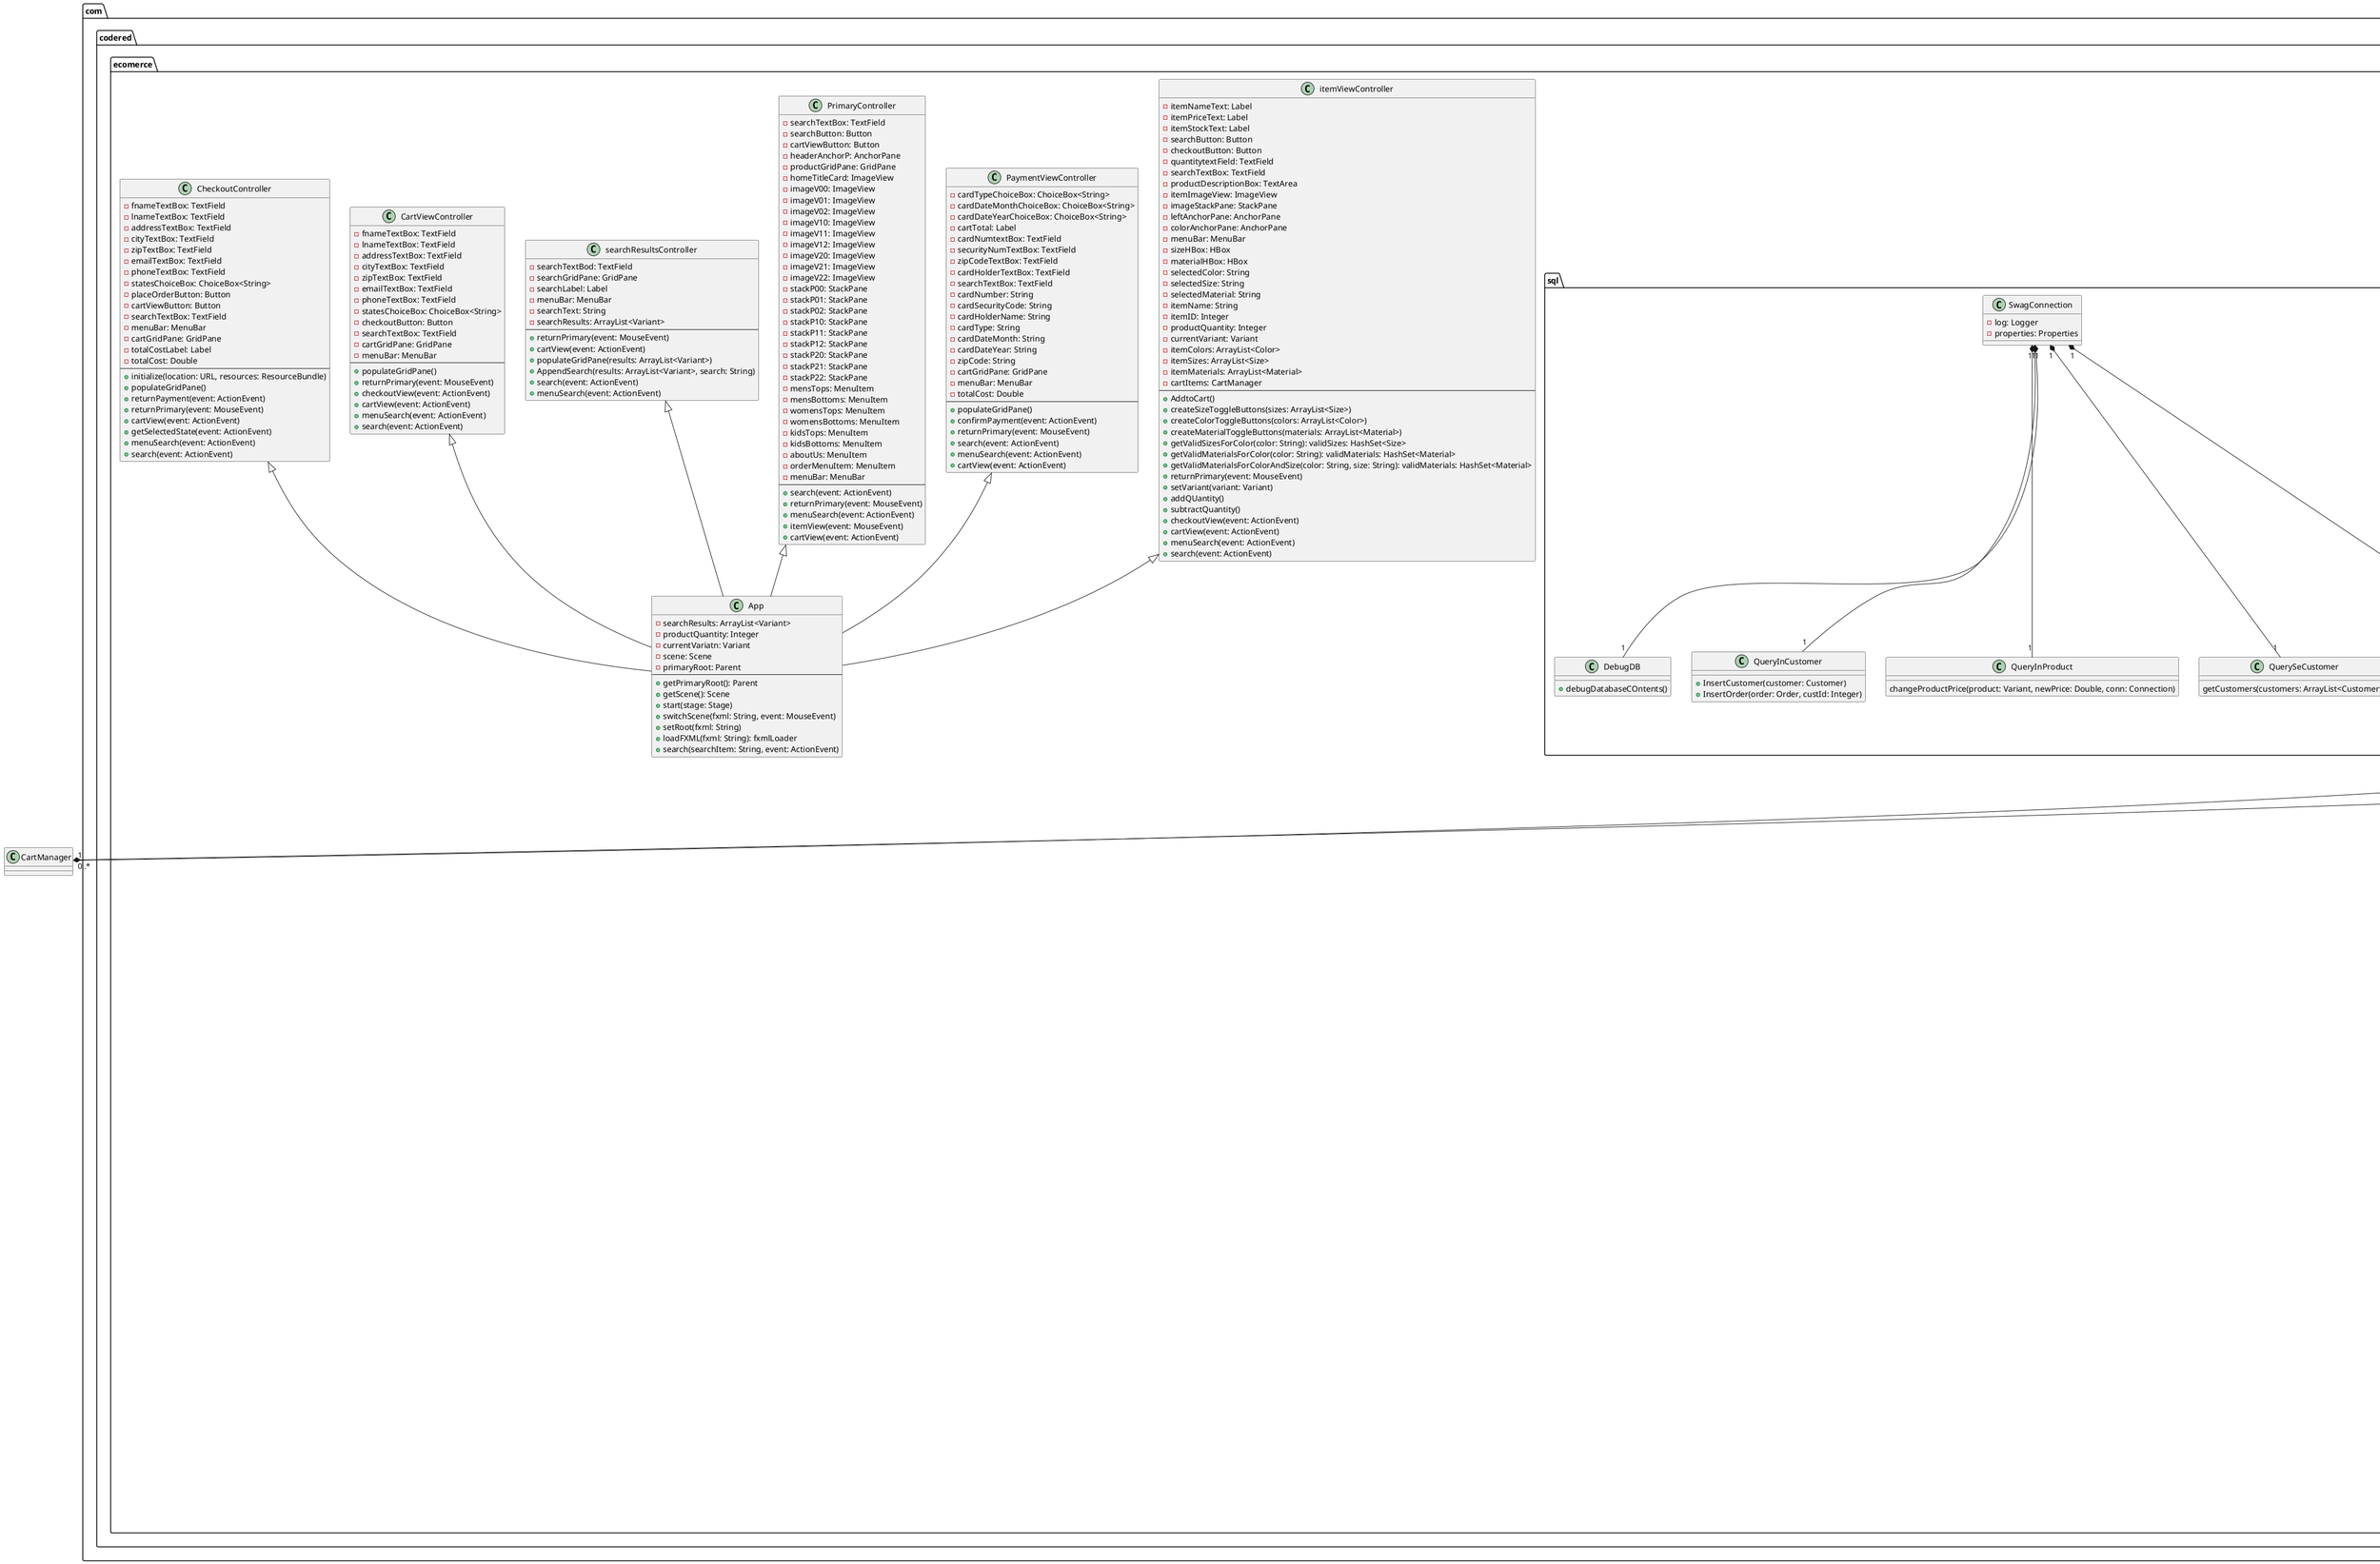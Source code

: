 @startuml diagram

package "com.codered.ecomerce.model"
{
    class Account 
    {
        - customerId: String
        - password: String
        - userName: String
        - email: String
        - methods: List<PayMethod>
        --
        + Account(customerId, password, userName)
    }

    class CartItem
    {
        - Product: product
        - quantity: int
        - selectedColor: String
        - selectedSize: String
        --
        + CartItem(product, quantity, selectedColor, selectedSize)
    }

    class CentralShoppingSystem
    {
        - products: ArrayList<Product>
        - searchResults: ArrayList<Product>
        - CentralShoppingSystem: instance
        --
        - CentralShoppingSystem()
        + getInstance(): CentralShoppingSystem
        + main(args: String[])
        + Browse(search: String): ArrayList<Product>
        + initializeProducts()
        + Checkout(orderItems: ArrayList<CartItem>, Payment: payment, Customer: customer)
    }

    class CreditCard
    {
        - cvc: Integer
        - expire: Integer
        - name: String
        - address: String
    }

    class Customer
    {
        - firstName: String
        - lastName: String
        - account: Account
        - id: Integer
        - shippingAddress: String
        - emailAddress: String
        - phoneNumber: String
        - order: ArrayList<Order>
        - createdAt: LocalDateTime
        --
        + Customer(firstName, lastName, id, emailAddress)
        + updateInfo(shippingAddress, phoneNumber, emailAddress)
    }

    class CustomerManager
    {
        - currentCustomer: Customer

        + clearCustomer()
    }

    class EmailSender
    {
        - email: String
        - subject: String
        - message: String
        --
        + EmailSender(email, subject, message)
        + sendEmail(recipient: String, subject: String, messageBody: String)
    }

    class Order
    {
        - orderID: String
        - customer: Customer
        - orderItems: LinknedList<Variant>
        - OrderStatus: enum
        - orderCount: Integer
        - orderDate: LocalDateTime
        --
        + Order(customer, orderItems, orderCount, orderDate)
        + generateOrderID(customer: Customer): String
    }

    class PayMethod
    {
        accountID: Double
        customerID: Integer
        type: PaymentType
    }
    
    class Product
    {
        - cl: ArrayList<Color>
        - mt: ArrayList<Material>
        - sz: ArrayList<Size>
        - name: String
        - brandID: Integer
        - categoryID: Integer
        - basePrice: Double
        - variants: ArrayList<Variant>
        --
        + Product(id, Name, BrandID, CategoryID, conn: Connection)
        + fetchVariants(conn: Connection)
    }

    class Variant
    {
        - id: Integer
        - cl: Color
        - mt: Material
        - sz: Size
        - stock: Integer
        - price: Double
        - category: String
        --
        + Variant(id, cl, mt, sz, stock, price)
        + updateStock(change: Integer)
        + changePrice(newPrice: Double)
    }
}

package "com.codered.ecomerce.enums"
{
    enum Brand
    {
        INIT
        SUBVERSE
        PSYPHI
        EMPRESS
        CODEX
        OTA_KUN
        RIP_N_TONE
        AZURE_PILL
        SCARLET_PILL
        JUST_UNDER_NORMAL
        --
        + fromLabel(label: String): Brand
        + getLabel(): String
        + close(): void
    }

    enum Category
    {
        INIT
        T_SHIRT
        HOODIE
        JACKET
        TANK_TOP
        SWEATER
        SHIRT
        VEST
        LONG_SLEEVE
        PANTS
        CROP_TOP
        SUIT_JACKET
        DRESS_SHIRT
        TROUSERS
        BLAZER
        DRESS
        BLOUSE
        SKIRT
        GOWN
        TUNIC
        CAPE
        SWEATPANTS
        YUKATA
        FLANNEL
        TURTLENECK
        SHORTS
        TOP
        --
        + fromLabel(label: String): Category
        + getLabel(): String
        + close(): void
    }

    enum Color
    {
        BLUE
        GREEN
        RED
        YELLOW
        PURPLE
        PINK
        SALMON
        BROWN
        WHITE
        BLACK
        FUCHSIA
        CORAL_BLUE_NO_5
        EGG_SHELL
        NAVY
        MAJENTA
        GREY
        CYAN
        ORANGE
        RAINBOW
        SILVER
        GOLD
        SLATE
        COBALT
        STEEL
        GRAPHITE
        CRIMSON
        --
        + close(): void
    }

    enum Material
    {
        LEATHER
        COTTON
        LINEN
        POLYESTER
        SILK
        SUADE
        QUATEROID
        PLASTIC
        LED
        SPANDEX
        FLEECE
        DEMIN
        CANVAS
        VELVET
        WOOL
        FLANNEL
        --
        + close(): void
    }

    enum PaymentType
    {
        VISA
        MASTERCARD
        PAY_PAL
        APPLE_PAY
        DEBIT
        CASH_APP
        ZELLE
    }

    enum Size
    {
        M
        S
        L
        XL
        XS
        XM
        XXL
        XXS
        XXM
        XXXL
        XXXS
        XXXM
        --
        + close(): void
    }
}

package "com.codered.ecomerce.sql"
{
    class DebugDB
    {
        + debugDatabaseCOntents()
    }

    class QueryInCustomer
    {
        + InsertCustomer(customer: Customer)
        + InsertOrder(order: Order, custId: Integer)
    }

    class QueryInProduct
    {
        changeProductPrice(product: Variant, newPrice: Double, conn: Connection)
    }

    class QuerySeCustomer
    {
        getCustomers(customers: ArrayList<Customer>)
    }

    class SearchProducts
    {
        - search: String
        - limit: Integer
        --
        + SearchProducts()
        + Search(srh: String): ArrayList<Variant>
        + CompoundSearchHelper(token: E, searchResults: ArrayList<Variant>)
        + ReduceToOneVariantPerProduct(variants: ArrayList<Variant>)
        + NameSearchHelper(token: String, searchResults: ArrayList<Variant>)
        + levenshteinDistance(s1: String, s2: String): Integer
        + isFuzzyMatch(productName: String, token: String): Boolean
        + getProductMap(): HashMap<Integer, Product>: HashMap<Integer, Product>
    }  

    class SwagConnection
    {
        - log: Logger
        - properties: Properties
    }  
}

package "com.codered.ecomerce"
{
    class App
    {
        - searchResults: ArrayList<Variant>
        - productQuantity: Integer
        - currentVariatn: Variant
        - scene: Scene
        - primaryRoot: Parent
        --
        + getPrimaryRoot(): Parent
        + getScene(): Scene
        + start(stage: Stage)
        + switchScene(fxml: String, event: MouseEvent)
        + setRoot(fxml: String)
        + loadFXML(fxml: String): fxmlLoader
        + search(searchItem: String, event: ActionEvent)
    }

    class CartViewController
    {
        - fnameTextBox: TextField
        - lnameTextBox: TextField
        - addressTextBox: TextField
        - cityTextBox: TextField
        - zipTextBox: TextField
        - emailTextBox: TextField
        - phoneTextBox: TextField
        - statesChoiceBox: ChoiceBox<String>
        - checkoutButton: Button
        - searchTextBox: TextField
        - cartGridPane: GridPane
        - menuBar: MenuBar
        --
        + populateGridPane()
        + returnPrimary(event: MouseEvent)
        + checkoutView(event: ActionEvent)
        + cartView(event: ActionEvent)
        + menuSearch(event: ActionEvent)
        + search(event: ActionEvent)
    }

    class CheckoutController
    {
        - fnameTextBox: TextField
        - lnameTextBox: TextField
        - addressTextBox: TextField
        - cityTextBox: TextField
        - zipTextBox: TextField
        - emailTextBox: TextField
        - phoneTextBox: TextField
        - statesChoiceBox: ChoiceBox<String>
        - placeOrderButton: Button
        - cartViewButton: Button
        - searchTextBox: TextField
        - menuBar: MenuBar
        - cartGridPane: GridPane
        - totalCostLabel: Label
        - totalCost: Double
        --
        + initialize(location: URL, resources: ResourceBundle)
        + populateGridPane()
        + returnPayment(event: ActionEvent)
        + returnPrimary(event: MouseEvent)
        + cartView(event: ActionEvent)
        + getSelectedState(event: ActionEvent)
        + menuSearch(event: ActionEvent)
        + search(event: ActionEvent)
    }

    class itemViewController
    {
        - itemNameText: Label
        - itemPriceText: Label
        - itemStockText: Label
        - searchButton: Button
        - checkoutButton: Button
        - quantitytextField: TextField
        - searchTextBox: TextField
        - productDescriptionBox: TextArea
        - itemImageView: ImageView
        - imageStackPane: StackPane
        - leftAnchorPane: AnchorPane
        - colorAnchorPane: AnchorPane
        - menuBar: MenuBar
        - sizeHBox: HBox
        - materialHBox: HBox
        - selectedColor: String
        - selectedSize: String
        - selectedMaterial: String
        - itemName: String
        - itemID: Integer
        - productQuantity: Integer
        - currentVariant: Variant
        - itemColors: ArrayList<Color>
        - itemSizes: ArrayList<Size>
        - itemMaterials: ArrayList<Material>
        - cartItems: CartManager
        --
        + AddtoCart()
        + createSizeToggleButtons(sizes: ArrayList<Size>)
        + createColorToggleButtons(colors: ArrayList<Color>)
        + createMaterialToggleButtons(materials: ArrayList<Material>)
        + getValidSizesForColor(color: String): validSizes: HashSet<Size>
        + getValidMaterialsForColor(color: String): validMaterials: HashSet<Material>
        + getValidMaterialsForColorAndSize(color: String, size: String): validMaterials: HashSet<Material>
        + returnPrimary(event: MouseEvent)
        + setVariant(variant: Variant)
        + addQUantity()
        + subtractQuantity()
        + checkoutView(event: ActionEvent)
        + cartView(event: ActionEvent)
        + menuSearch(event: ActionEvent)
        + search(event: ActionEvent)
    }

    class PaymentViewController
    {
        - cardTypeChoiceBox: ChoiceBox<String>
        - cardDateMonthChoiceBox: ChoiceBox<String>
        - cardDateYearChoiceBox: ChoiceBox<String>
        - cartTotal: Label
        - cardNumtextBox: TextField
        - securityNumTextBox: TextField
        - zipCodeTextBox: TextField
        - cardHolderTextBox: TextField
        - searchTextBox: TextField
        - cardNumber: String
        - cardSecurityCode: String
        - cardHolderName: String
        - cardType: String
        - cardDateMonth: String
        - cardDateYear: String
        - zipCode: String
        - cartGridPane: GridPane
        - menuBar: MenuBar
        - totalCost: Double
        --
        + populateGridPane()
        + confirmPayment(event: ActionEvent)
        + returnPrimary(event: MouseEvent)
        + search(event: ActionEvent)
        + menuSearch(event: ActionEvent)
        + cartView(event: ActionEvent) 
    }

    class PrimaryController
    {
        - searchTextBox: TextField
        - searchButton: Button
        - cartViewButton: Button
        - headerAnchorP: AnchorPane
        - productGridPane: GridPane
        - homeTitleCard: ImageView
        - imageV00: ImageView
        - imageV01: ImageView
        - imageV02: ImageView
        - imageV10: ImageView
        - imageV11: ImageView
        - imageV12: ImageView
        - imageV20: ImageView
        - imageV21: ImageView
        - imageV22: ImageView
        - stackP00: StackPane
        - stackP01: StackPane
        - stackP02: StackPane
        - stackP10: StackPane
        - stackP11: StackPane
        - stackP12: StackPane
        - stackP20: StackPane
        - stackP21: StackPane
        - stackP22: StackPane
        - mensTops: MenuItem
        - mensBottoms: MenuItem
        - womensTops: MenuItem
        - womensBottoms: MenuItem
        - kidsTops: MenuItem
        - kidsBottoms: MenuItem
        - aboutUs: MenuItem
        - orderMenuItem: MenuItem
        - menuBar: MenuBar
        --
        + search(event: ActionEvent)
        + returnPrimary(event: MouseEvent)
        + menuSearch(event: ActionEvent)
        + itemView(event: MouseEvent)
        + cartView(event: ActionEvent)
    }

    class searchResultsController
    {
        - searchTextBod: TextField
        - searchGridPane: GridPane
        - searchLabel: Label
        - menuBar: MenuBar
        - searchText: String
        - searchResults: ArrayList<Variant>
        --
        + returnPrimary(event: MouseEvent)
        + cartView(event: ActionEvent)
        + populateGridPane(results: ArrayList<Variant>)
        + AppendSearch(results: ArrayList<Variant>, search: String)
        + search(event: ActionEvent)
        + menuSearch(event: ActionEvent)
    }
}

Customer "1" *-- "1" Account
Customer "1" *-- "*.." Order
Customer "1" *-- "1" CustomerManager
Order "1" *-- "0..*" Variant
Account "1" *-- "0..*" PayMethod
CartItem "1" *-- "1" Product
CentralShoppingSystem "1" *-- "0..*" Product
CentralShoppingSystem "1" *-- "0..*" CartManager
Product "1" *-- "0..*" Variant
CartManager "1" *-- "0..*" CartItem
EmailSender "1" *-- "1" Customer
CreditCard "1" *-- "1" PayMethod
Payment "1" *-- "1" PayMethod
Payment "1" *-- "1" CreditCard

Product "1" *-- "0..*" Brand
Product "1" *-- "0..*" Category
Product "1" *-- "0..*" Color
Product "1" *-- "0..*" Material
Product "1" *-- "0..*" Size
Variant "1" *-- "1" Color
Variant "1" *-- "1" Material
Variant "1" *-- "1" Size
PayMethod "1" *-- "1" PaymentType

SwagConnection "1" *-- "1" DebugDB
SwagConnection "1" *-- "1" QueryInCustomer
SwagConnection "1" *-- "1" QueryInProduct
SwagConnection "1" *-- "1" QuerySeCustomer
SwagConnection "1" *-- "1" SearchProducts

CartViewController <|-- App
CheckoutController <|-- App
itemViewController <|-- App
PaymentViewController <|-- App
PrimaryController <|-- App
searchResultsController <|-- App

@enduml